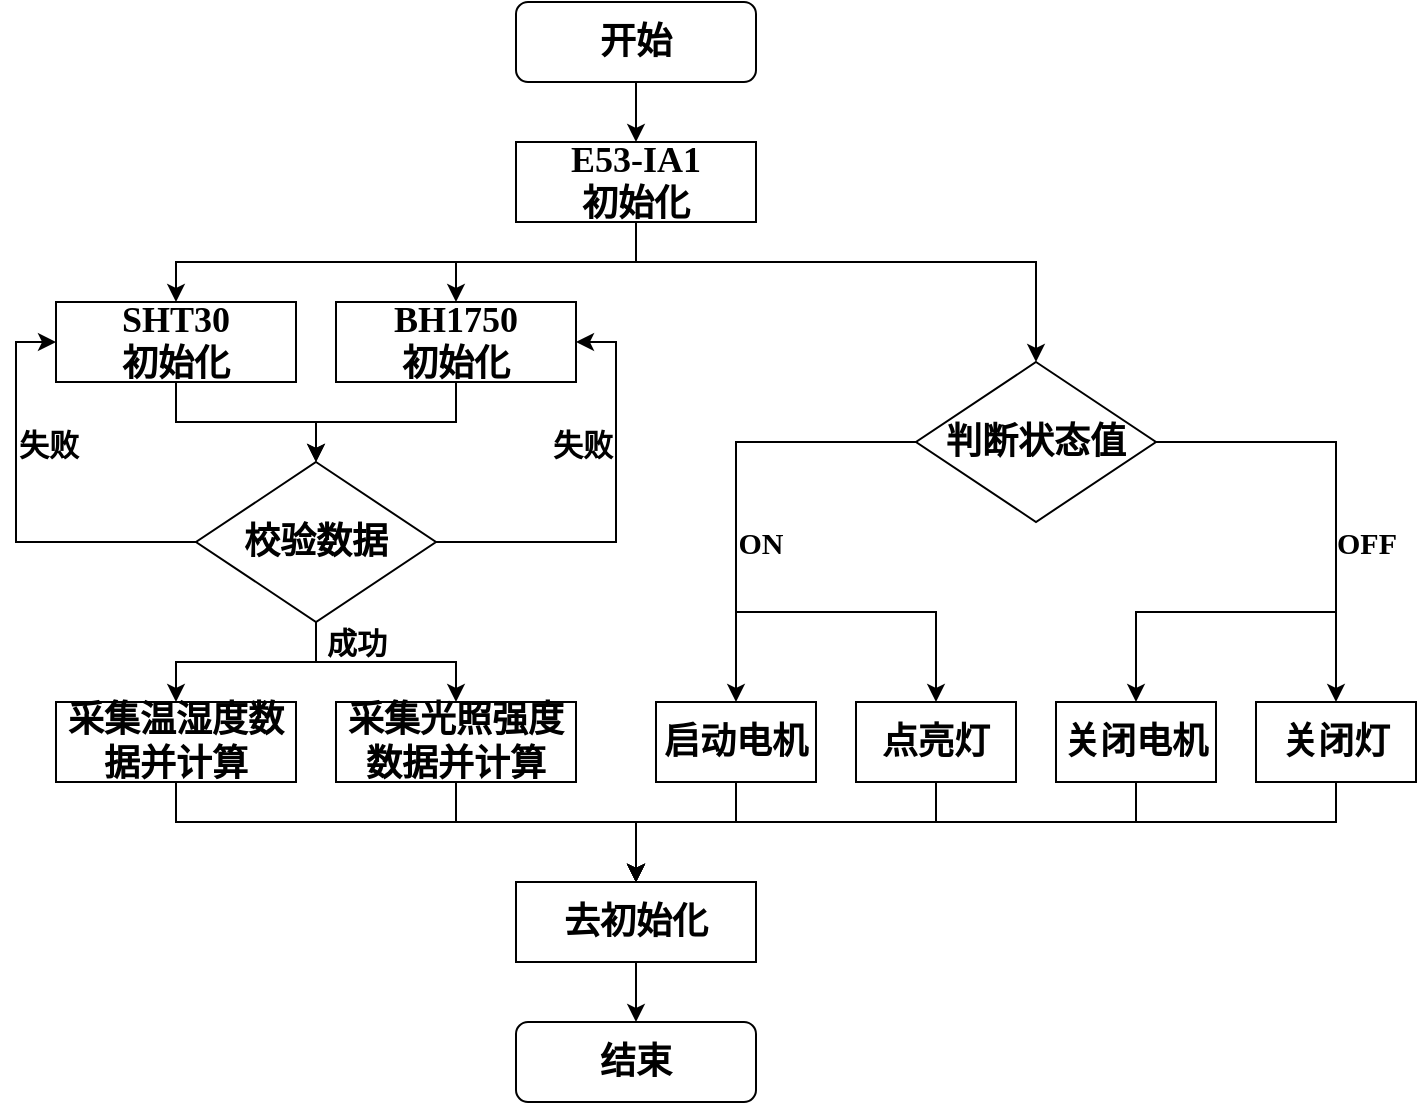 <mxfile version="24.3.1" type="github">
  <diagram name="第 1 页" id="5MJGuNnr1driXD5DbKKl">
    <mxGraphModel dx="1667" dy="424" grid="1" gridSize="10" guides="1" tooltips="1" connect="1" arrows="1" fold="1" page="1" pageScale="1" pageWidth="827" pageHeight="1169" math="0" shadow="0">
      <root>
        <mxCell id="0" />
        <mxCell id="1" parent="0" />
        <mxCell id="Gr6BXJcJFxYdy-QEljXQ-69" value="" style="group;fontStyle=1" vertex="1" connectable="0" parent="1">
          <mxGeometry x="-760" y="10" width="700" height="550" as="geometry" />
        </mxCell>
        <mxCell id="Gr6BXJcJFxYdy-QEljXQ-20" style="edgeStyle=orthogonalEdgeStyle;rounded=0;orthogonalLoop=1;jettySize=auto;html=1;exitX=0.5;exitY=1;exitDx=0;exitDy=0;entryX=0.5;entryY=0;entryDx=0;entryDy=0;fontStyle=1" edge="1" parent="Gr6BXJcJFxYdy-QEljXQ-69" source="Gr6BXJcJFxYdy-QEljXQ-1" target="Gr6BXJcJFxYdy-QEljXQ-2">
          <mxGeometry relative="1" as="geometry" />
        </mxCell>
        <mxCell id="Gr6BXJcJFxYdy-QEljXQ-1" value="开始" style="rounded=1;whiteSpace=wrap;html=1;fillColor=none;fontSize=18;fontStyle=1;fontFamily=宋体;" vertex="1" parent="Gr6BXJcJFxYdy-QEljXQ-69">
          <mxGeometry x="250" width="120" height="40" as="geometry" />
        </mxCell>
        <mxCell id="Gr6BXJcJFxYdy-QEljXQ-21" style="edgeStyle=orthogonalEdgeStyle;rounded=0;orthogonalLoop=1;jettySize=auto;html=1;exitX=0.5;exitY=1;exitDx=0;exitDy=0;entryX=0.5;entryY=0;entryDx=0;entryDy=0;fontStyle=1" edge="1" parent="Gr6BXJcJFxYdy-QEljXQ-69" source="Gr6BXJcJFxYdy-QEljXQ-2" target="Gr6BXJcJFxYdy-QEljXQ-11">
          <mxGeometry relative="1" as="geometry" />
        </mxCell>
        <mxCell id="Gr6BXJcJFxYdy-QEljXQ-22" style="edgeStyle=orthogonalEdgeStyle;rounded=0;orthogonalLoop=1;jettySize=auto;html=1;exitX=0.5;exitY=1;exitDx=0;exitDy=0;entryX=0.5;entryY=0;entryDx=0;entryDy=0;fontStyle=1" edge="1" parent="Gr6BXJcJFxYdy-QEljXQ-69" source="Gr6BXJcJFxYdy-QEljXQ-2" target="Gr6BXJcJFxYdy-QEljXQ-9">
          <mxGeometry relative="1" as="geometry" />
        </mxCell>
        <mxCell id="Gr6BXJcJFxYdy-QEljXQ-54" style="edgeStyle=orthogonalEdgeStyle;rounded=0;orthogonalLoop=1;jettySize=auto;html=1;exitX=0.5;exitY=1;exitDx=0;exitDy=0;entryX=0.5;entryY=0;entryDx=0;entryDy=0;fontStyle=1" edge="1" parent="Gr6BXJcJFxYdy-QEljXQ-69" source="Gr6BXJcJFxYdy-QEljXQ-2" target="Gr6BXJcJFxYdy-QEljXQ-48">
          <mxGeometry relative="1" as="geometry">
            <Array as="points">
              <mxPoint x="310" y="130" />
              <mxPoint x="510" y="130" />
            </Array>
          </mxGeometry>
        </mxCell>
        <mxCell id="Gr6BXJcJFxYdy-QEljXQ-2" value="&lt;font face=&quot;Times New Roman&quot;&gt;E53-IA1&lt;/font&gt;&lt;div style=&quot;font-size: 18px;&quot;&gt;初始化&lt;/div&gt;" style="rounded=0;whiteSpace=wrap;html=1;fillColor=none;fontSize=18;fontStyle=1;fontFamily=宋体;" vertex="1" parent="Gr6BXJcJFxYdy-QEljXQ-69">
          <mxGeometry x="250" y="70" width="120" height="40" as="geometry" />
        </mxCell>
        <mxCell id="Gr6BXJcJFxYdy-QEljXQ-27" style="edgeStyle=orthogonalEdgeStyle;rounded=0;orthogonalLoop=1;jettySize=auto;html=1;exitX=0.5;exitY=1;exitDx=0;exitDy=0;entryX=0.5;entryY=0;entryDx=0;entryDy=0;fontStyle=1" edge="1" parent="Gr6BXJcJFxYdy-QEljXQ-69" source="Gr6BXJcJFxYdy-QEljXQ-3" target="Gr6BXJcJFxYdy-QEljXQ-17">
          <mxGeometry relative="1" as="geometry" />
        </mxCell>
        <mxCell id="Gr6BXJcJFxYdy-QEljXQ-40" value="成功" style="edgeLabel;html=1;align=center;verticalAlign=middle;resizable=0;points=[];labelBackgroundColor=none;fontFamily=宋体;fontStyle=1;fontSize=15;" vertex="1" connectable="0" parent="Gr6BXJcJFxYdy-QEljXQ-27">
          <mxGeometry x="-0.035" relative="1" as="geometry">
            <mxPoint x="53" y="-10" as="offset" />
          </mxGeometry>
        </mxCell>
        <mxCell id="Gr6BXJcJFxYdy-QEljXQ-41" style="edgeStyle=orthogonalEdgeStyle;rounded=0;orthogonalLoop=1;jettySize=auto;html=1;exitX=0;exitY=0.5;exitDx=0;exitDy=0;entryX=0;entryY=0.5;entryDx=0;entryDy=0;fontStyle=1" edge="1" parent="Gr6BXJcJFxYdy-QEljXQ-69" source="Gr6BXJcJFxYdy-QEljXQ-3" target="Gr6BXJcJFxYdy-QEljXQ-9">
          <mxGeometry relative="1" as="geometry">
            <Array as="points">
              <mxPoint y="270" />
              <mxPoint y="170" />
            </Array>
          </mxGeometry>
        </mxCell>
        <mxCell id="Gr6BXJcJFxYdy-QEljXQ-42" value="&lt;span&gt;失败&lt;/span&gt;" style="edgeLabel;html=1;align=center;verticalAlign=middle;resizable=0;points=[];fontFamily=宋体;fontSize=15;labelBackgroundColor=none;fontStyle=1" vertex="1" connectable="0" parent="Gr6BXJcJFxYdy-QEljXQ-41">
          <mxGeometry x="0.091" relative="1" as="geometry">
            <mxPoint x="16" y="-25" as="offset" />
          </mxGeometry>
        </mxCell>
        <mxCell id="Gr6BXJcJFxYdy-QEljXQ-45" style="edgeStyle=orthogonalEdgeStyle;rounded=0;orthogonalLoop=1;jettySize=auto;html=1;exitX=1;exitY=0.5;exitDx=0;exitDy=0;entryX=1;entryY=0.5;entryDx=0;entryDy=0;fontStyle=1" edge="1" parent="Gr6BXJcJFxYdy-QEljXQ-69" source="Gr6BXJcJFxYdy-QEljXQ-3" target="Gr6BXJcJFxYdy-QEljXQ-11">
          <mxGeometry relative="1" as="geometry" />
        </mxCell>
        <mxCell id="Gr6BXJcJFxYdy-QEljXQ-46" value="&lt;font style=&quot;font-size: 15px;&quot; face=&quot;宋体&quot;&gt;&lt;span&gt;失败&lt;/span&gt;&lt;/font&gt;" style="edgeLabel;html=1;align=center;verticalAlign=middle;resizable=0;points=[];labelBackgroundColor=none;fontStyle=1" vertex="1" connectable="0" parent="Gr6BXJcJFxYdy-QEljXQ-45">
          <mxGeometry x="0.321" y="6" relative="1" as="geometry">
            <mxPoint x="-11" y="-1" as="offset" />
          </mxGeometry>
        </mxCell>
        <mxCell id="Gr6BXJcJFxYdy-QEljXQ-47" style="edgeStyle=orthogonalEdgeStyle;rounded=0;orthogonalLoop=1;jettySize=auto;html=1;exitX=0.5;exitY=1;exitDx=0;exitDy=0;entryX=0.5;entryY=0;entryDx=0;entryDy=0;fontStyle=1" edge="1" parent="Gr6BXJcJFxYdy-QEljXQ-69" source="Gr6BXJcJFxYdy-QEljXQ-3" target="Gr6BXJcJFxYdy-QEljXQ-19">
          <mxGeometry relative="1" as="geometry" />
        </mxCell>
        <mxCell id="Gr6BXJcJFxYdy-QEljXQ-3" value="校验&lt;span style=&quot;background-color: initial;&quot;&gt;数据&lt;/span&gt;" style="rhombus;whiteSpace=wrap;html=1;fillColor=none;fontSize=18;fontStyle=1;fontFamily=宋体;verticalAlign=middle;labelPosition=center;verticalLabelPosition=middle;align=center;" vertex="1" parent="Gr6BXJcJFxYdy-QEljXQ-69">
          <mxGeometry x="90" y="230" width="120" height="80" as="geometry" />
        </mxCell>
        <mxCell id="Gr6BXJcJFxYdy-QEljXQ-4" value="结束" style="rounded=1;whiteSpace=wrap;html=1;fillColor=none;fontSize=18;fontStyle=1;fontFamily=宋体;" vertex="1" parent="Gr6BXJcJFxYdy-QEljXQ-69">
          <mxGeometry x="250" y="510" width="120" height="40" as="geometry" />
        </mxCell>
        <mxCell id="Gr6BXJcJFxYdy-QEljXQ-26" style="edgeStyle=orthogonalEdgeStyle;rounded=0;orthogonalLoop=1;jettySize=auto;html=1;exitX=0.5;exitY=1;exitDx=0;exitDy=0;entryX=0.5;entryY=0;entryDx=0;entryDy=0;fontStyle=1" edge="1" parent="Gr6BXJcJFxYdy-QEljXQ-69" source="Gr6BXJcJFxYdy-QEljXQ-9" target="Gr6BXJcJFxYdy-QEljXQ-3">
          <mxGeometry relative="1" as="geometry" />
        </mxCell>
        <mxCell id="Gr6BXJcJFxYdy-QEljXQ-9" value="&lt;font face=&quot;Times New Roman&quot;&gt;SHT30&lt;/font&gt;&lt;br&gt;&lt;div style=&quot;font-size: 18px;&quot;&gt;初始化&lt;/div&gt;" style="rounded=0;whiteSpace=wrap;html=1;fillColor=none;fontSize=18;fontStyle=1;fontFamily=宋体;" vertex="1" parent="Gr6BXJcJFxYdy-QEljXQ-69">
          <mxGeometry x="20" y="150" width="120" height="40" as="geometry" />
        </mxCell>
        <mxCell id="Gr6BXJcJFxYdy-QEljXQ-44" style="edgeStyle=orthogonalEdgeStyle;rounded=0;orthogonalLoop=1;jettySize=auto;html=1;exitX=0.5;exitY=1;exitDx=0;exitDy=0;entryX=0.5;entryY=0;entryDx=0;entryDy=0;fontStyle=1" edge="1" parent="Gr6BXJcJFxYdy-QEljXQ-69" source="Gr6BXJcJFxYdy-QEljXQ-11" target="Gr6BXJcJFxYdy-QEljXQ-3">
          <mxGeometry relative="1" as="geometry" />
        </mxCell>
        <mxCell id="Gr6BXJcJFxYdy-QEljXQ-11" value="&lt;font face=&quot;Times New Roman&quot;&gt;BH1750&lt;/font&gt;&lt;br&gt;&lt;div style=&quot;font-size: 18px;&quot;&gt;初始化&lt;/div&gt;" style="rounded=0;whiteSpace=wrap;html=1;fillColor=none;fontSize=18;fontStyle=1;fontFamily=宋体;" vertex="1" parent="Gr6BXJcJFxYdy-QEljXQ-69">
          <mxGeometry x="160" y="150" width="120" height="40" as="geometry" />
        </mxCell>
        <mxCell id="Gr6BXJcJFxYdy-QEljXQ-35" style="edgeStyle=orthogonalEdgeStyle;rounded=0;orthogonalLoop=1;jettySize=auto;html=1;exitX=0.5;exitY=1;exitDx=0;exitDy=0;entryX=0.5;entryY=0;entryDx=0;entryDy=0;fontStyle=1" edge="1" parent="Gr6BXJcJFxYdy-QEljXQ-69" source="Gr6BXJcJFxYdy-QEljXQ-17" target="Gr6BXJcJFxYdy-QEljXQ-29">
          <mxGeometry relative="1" as="geometry">
            <Array as="points">
              <mxPoint x="80" y="410" />
              <mxPoint x="310" y="410" />
            </Array>
          </mxGeometry>
        </mxCell>
        <mxCell id="Gr6BXJcJFxYdy-QEljXQ-17" value="采集温湿度数据并计算" style="rounded=0;whiteSpace=wrap;html=1;fillColor=none;fontSize=18;fontStyle=1;fontFamily=宋体;" vertex="1" parent="Gr6BXJcJFxYdy-QEljXQ-69">
          <mxGeometry x="20" y="350" width="120" height="40" as="geometry" />
        </mxCell>
        <mxCell id="Gr6BXJcJFxYdy-QEljXQ-43" style="edgeStyle=orthogonalEdgeStyle;rounded=0;orthogonalLoop=1;jettySize=auto;html=1;exitX=0.5;exitY=1;exitDx=0;exitDy=0;entryX=0.5;entryY=0;entryDx=0;entryDy=0;fontStyle=1" edge="1" parent="Gr6BXJcJFxYdy-QEljXQ-69" source="Gr6BXJcJFxYdy-QEljXQ-19" target="Gr6BXJcJFxYdy-QEljXQ-29">
          <mxGeometry relative="1" as="geometry">
            <Array as="points">
              <mxPoint x="220" y="410" />
              <mxPoint x="310" y="410" />
            </Array>
          </mxGeometry>
        </mxCell>
        <mxCell id="Gr6BXJcJFxYdy-QEljXQ-19" value="采集光照强度数据并计算" style="rounded=0;whiteSpace=wrap;html=1;fillColor=none;fontSize=18;fontStyle=1;fontFamily=宋体;" vertex="1" parent="Gr6BXJcJFxYdy-QEljXQ-69">
          <mxGeometry x="160" y="350" width="120" height="40" as="geometry" />
        </mxCell>
        <mxCell id="Gr6BXJcJFxYdy-QEljXQ-34" style="edgeStyle=orthogonalEdgeStyle;rounded=0;orthogonalLoop=1;jettySize=auto;html=1;exitX=0.5;exitY=1;exitDx=0;exitDy=0;entryX=0.5;entryY=0;entryDx=0;entryDy=0;fontStyle=1" edge="1" parent="Gr6BXJcJFxYdy-QEljXQ-69" source="Gr6BXJcJFxYdy-QEljXQ-29" target="Gr6BXJcJFxYdy-QEljXQ-4">
          <mxGeometry relative="1" as="geometry" />
        </mxCell>
        <mxCell id="Gr6BXJcJFxYdy-QEljXQ-29" value="去初始化" style="rounded=0;whiteSpace=wrap;html=1;fillColor=none;fontSize=18;fontStyle=1;fontFamily=宋体;" vertex="1" parent="Gr6BXJcJFxYdy-QEljXQ-69">
          <mxGeometry x="250" y="440" width="120" height="40" as="geometry" />
        </mxCell>
        <mxCell id="Gr6BXJcJFxYdy-QEljXQ-57" style="edgeStyle=orthogonalEdgeStyle;rounded=0;orthogonalLoop=1;jettySize=auto;html=1;exitX=0;exitY=0.5;exitDx=0;exitDy=0;entryX=0.5;entryY=0;entryDx=0;entryDy=0;fontStyle=1" edge="1" parent="Gr6BXJcJFxYdy-QEljXQ-69" source="Gr6BXJcJFxYdy-QEljXQ-48" target="Gr6BXJcJFxYdy-QEljXQ-49">
          <mxGeometry relative="1" as="geometry" />
        </mxCell>
        <mxCell id="Gr6BXJcJFxYdy-QEljXQ-59" style="edgeStyle=orthogonalEdgeStyle;rounded=0;orthogonalLoop=1;jettySize=auto;html=1;exitX=1;exitY=0.5;exitDx=0;exitDy=0;entryX=0.5;entryY=0;entryDx=0;entryDy=0;fontStyle=1" edge="1" parent="Gr6BXJcJFxYdy-QEljXQ-69" source="Gr6BXJcJFxYdy-QEljXQ-48" target="Gr6BXJcJFxYdy-QEljXQ-53">
          <mxGeometry relative="1" as="geometry" />
        </mxCell>
        <mxCell id="Gr6BXJcJFxYdy-QEljXQ-61" style="edgeStyle=orthogonalEdgeStyle;rounded=0;orthogonalLoop=1;jettySize=auto;html=1;exitX=0;exitY=0.5;exitDx=0;exitDy=0;entryX=0.5;entryY=0;entryDx=0;entryDy=0;fontStyle=1" edge="1" parent="Gr6BXJcJFxYdy-QEljXQ-69" source="Gr6BXJcJFxYdy-QEljXQ-48" target="Gr6BXJcJFxYdy-QEljXQ-52">
          <mxGeometry relative="1" as="geometry">
            <Array as="points">
              <mxPoint x="360" y="220" />
              <mxPoint x="360" y="305" />
              <mxPoint x="460" y="305" />
            </Array>
          </mxGeometry>
        </mxCell>
        <mxCell id="Gr6BXJcJFxYdy-QEljXQ-64" value="ON" style="edgeLabel;html=1;align=center;verticalAlign=middle;resizable=0;points=[];labelBackgroundColor=none;fontFamily=Times New Roman;fontSize=15;fontStyle=1" vertex="1" connectable="0" parent="Gr6BXJcJFxYdy-QEljXQ-61">
          <mxGeometry x="-0.138" y="-2" relative="1" as="geometry">
            <mxPoint x="14" y="2" as="offset" />
          </mxGeometry>
        </mxCell>
        <mxCell id="Gr6BXJcJFxYdy-QEljXQ-62" style="edgeStyle=orthogonalEdgeStyle;rounded=0;orthogonalLoop=1;jettySize=auto;html=1;exitX=1;exitY=0.5;exitDx=0;exitDy=0;entryX=0.5;entryY=0;entryDx=0;entryDy=0;fontStyle=1" edge="1" parent="Gr6BXJcJFxYdy-QEljXQ-69" source="Gr6BXJcJFxYdy-QEljXQ-48" target="Gr6BXJcJFxYdy-QEljXQ-51">
          <mxGeometry relative="1" as="geometry">
            <Array as="points">
              <mxPoint x="660" y="220" />
              <mxPoint x="660" y="305" />
              <mxPoint x="560" y="305" />
            </Array>
          </mxGeometry>
        </mxCell>
        <mxCell id="Gr6BXJcJFxYdy-QEljXQ-63" value="OFF" style="edgeLabel;html=1;align=center;verticalAlign=middle;resizable=0;points=[];fontFamily=Times New Roman;labelBackgroundColor=none;fontSize=15;fontStyle=1" vertex="1" connectable="0" parent="Gr6BXJcJFxYdy-QEljXQ-62">
          <mxGeometry x="-0.138" y="-1" relative="1" as="geometry">
            <mxPoint x="16" y="2" as="offset" />
          </mxGeometry>
        </mxCell>
        <mxCell id="Gr6BXJcJFxYdy-QEljXQ-48" value="判断状态值" style="rhombus;whiteSpace=wrap;html=1;fillColor=none;fontSize=18;fontStyle=1;fontFamily=宋体;verticalAlign=middle;labelPosition=center;verticalLabelPosition=middle;align=center;" vertex="1" parent="Gr6BXJcJFxYdy-QEljXQ-69">
          <mxGeometry x="450" y="180" width="120" height="80" as="geometry" />
        </mxCell>
        <mxCell id="Gr6BXJcJFxYdy-QEljXQ-65" style="edgeStyle=orthogonalEdgeStyle;rounded=0;orthogonalLoop=1;jettySize=auto;html=1;exitX=0.5;exitY=1;exitDx=0;exitDy=0;entryX=0.5;entryY=0;entryDx=0;entryDy=0;fontStyle=1" edge="1" parent="Gr6BXJcJFxYdy-QEljXQ-69" source="Gr6BXJcJFxYdy-QEljXQ-49" target="Gr6BXJcJFxYdy-QEljXQ-29">
          <mxGeometry relative="1" as="geometry">
            <Array as="points">
              <mxPoint x="360" y="410" />
              <mxPoint x="310" y="410" />
            </Array>
          </mxGeometry>
        </mxCell>
        <mxCell id="Gr6BXJcJFxYdy-QEljXQ-49" value="启动电机" style="rounded=0;whiteSpace=wrap;html=1;fillColor=none;fontSize=18;fontStyle=1;fontFamily=宋体;" vertex="1" parent="Gr6BXJcJFxYdy-QEljXQ-69">
          <mxGeometry x="320" y="350" width="80" height="40" as="geometry" />
        </mxCell>
        <mxCell id="Gr6BXJcJFxYdy-QEljXQ-67" style="edgeStyle=orthogonalEdgeStyle;rounded=0;orthogonalLoop=1;jettySize=auto;html=1;exitX=0.5;exitY=1;exitDx=0;exitDy=0;entryX=0.5;entryY=0;entryDx=0;entryDy=0;fontStyle=1" edge="1" parent="Gr6BXJcJFxYdy-QEljXQ-69" source="Gr6BXJcJFxYdy-QEljXQ-51" target="Gr6BXJcJFxYdy-QEljXQ-29">
          <mxGeometry relative="1" as="geometry">
            <Array as="points">
              <mxPoint x="560" y="410" />
              <mxPoint x="310" y="410" />
            </Array>
          </mxGeometry>
        </mxCell>
        <mxCell id="Gr6BXJcJFxYdy-QEljXQ-51" value="关闭电机" style="rounded=0;whiteSpace=wrap;html=1;fillColor=none;fontSize=18;fontStyle=1;fontFamily=宋体;" vertex="1" parent="Gr6BXJcJFxYdy-QEljXQ-69">
          <mxGeometry x="520" y="350" width="80" height="40" as="geometry" />
        </mxCell>
        <mxCell id="Gr6BXJcJFxYdy-QEljXQ-66" style="edgeStyle=orthogonalEdgeStyle;rounded=0;orthogonalLoop=1;jettySize=auto;html=1;exitX=0.5;exitY=1;exitDx=0;exitDy=0;entryX=0.5;entryY=0;entryDx=0;entryDy=0;fontStyle=1" edge="1" parent="Gr6BXJcJFxYdy-QEljXQ-69" source="Gr6BXJcJFxYdy-QEljXQ-52" target="Gr6BXJcJFxYdy-QEljXQ-29">
          <mxGeometry relative="1" as="geometry">
            <Array as="points">
              <mxPoint x="460" y="410" />
              <mxPoint x="310" y="410" />
            </Array>
          </mxGeometry>
        </mxCell>
        <mxCell id="Gr6BXJcJFxYdy-QEljXQ-52" value="点亮灯" style="rounded=0;whiteSpace=wrap;html=1;fillColor=none;fontSize=18;fontStyle=1;fontFamily=宋体;" vertex="1" parent="Gr6BXJcJFxYdy-QEljXQ-69">
          <mxGeometry x="420" y="350" width="80" height="40" as="geometry" />
        </mxCell>
        <mxCell id="Gr6BXJcJFxYdy-QEljXQ-68" style="edgeStyle=orthogonalEdgeStyle;rounded=0;orthogonalLoop=1;jettySize=auto;html=1;exitX=0.5;exitY=1;exitDx=0;exitDy=0;entryX=0.5;entryY=0;entryDx=0;entryDy=0;fontStyle=1" edge="1" parent="Gr6BXJcJFxYdy-QEljXQ-69" source="Gr6BXJcJFxYdy-QEljXQ-53" target="Gr6BXJcJFxYdy-QEljXQ-29">
          <mxGeometry relative="1" as="geometry">
            <Array as="points">
              <mxPoint x="660" y="410" />
              <mxPoint x="310" y="410" />
            </Array>
          </mxGeometry>
        </mxCell>
        <mxCell id="Gr6BXJcJFxYdy-QEljXQ-53" value="关闭灯" style="rounded=0;whiteSpace=wrap;html=1;fillColor=none;fontSize=18;fontStyle=1;fontFamily=宋体;" vertex="1" parent="Gr6BXJcJFxYdy-QEljXQ-69">
          <mxGeometry x="620" y="350" width="80" height="40" as="geometry" />
        </mxCell>
      </root>
    </mxGraphModel>
  </diagram>
</mxfile>
